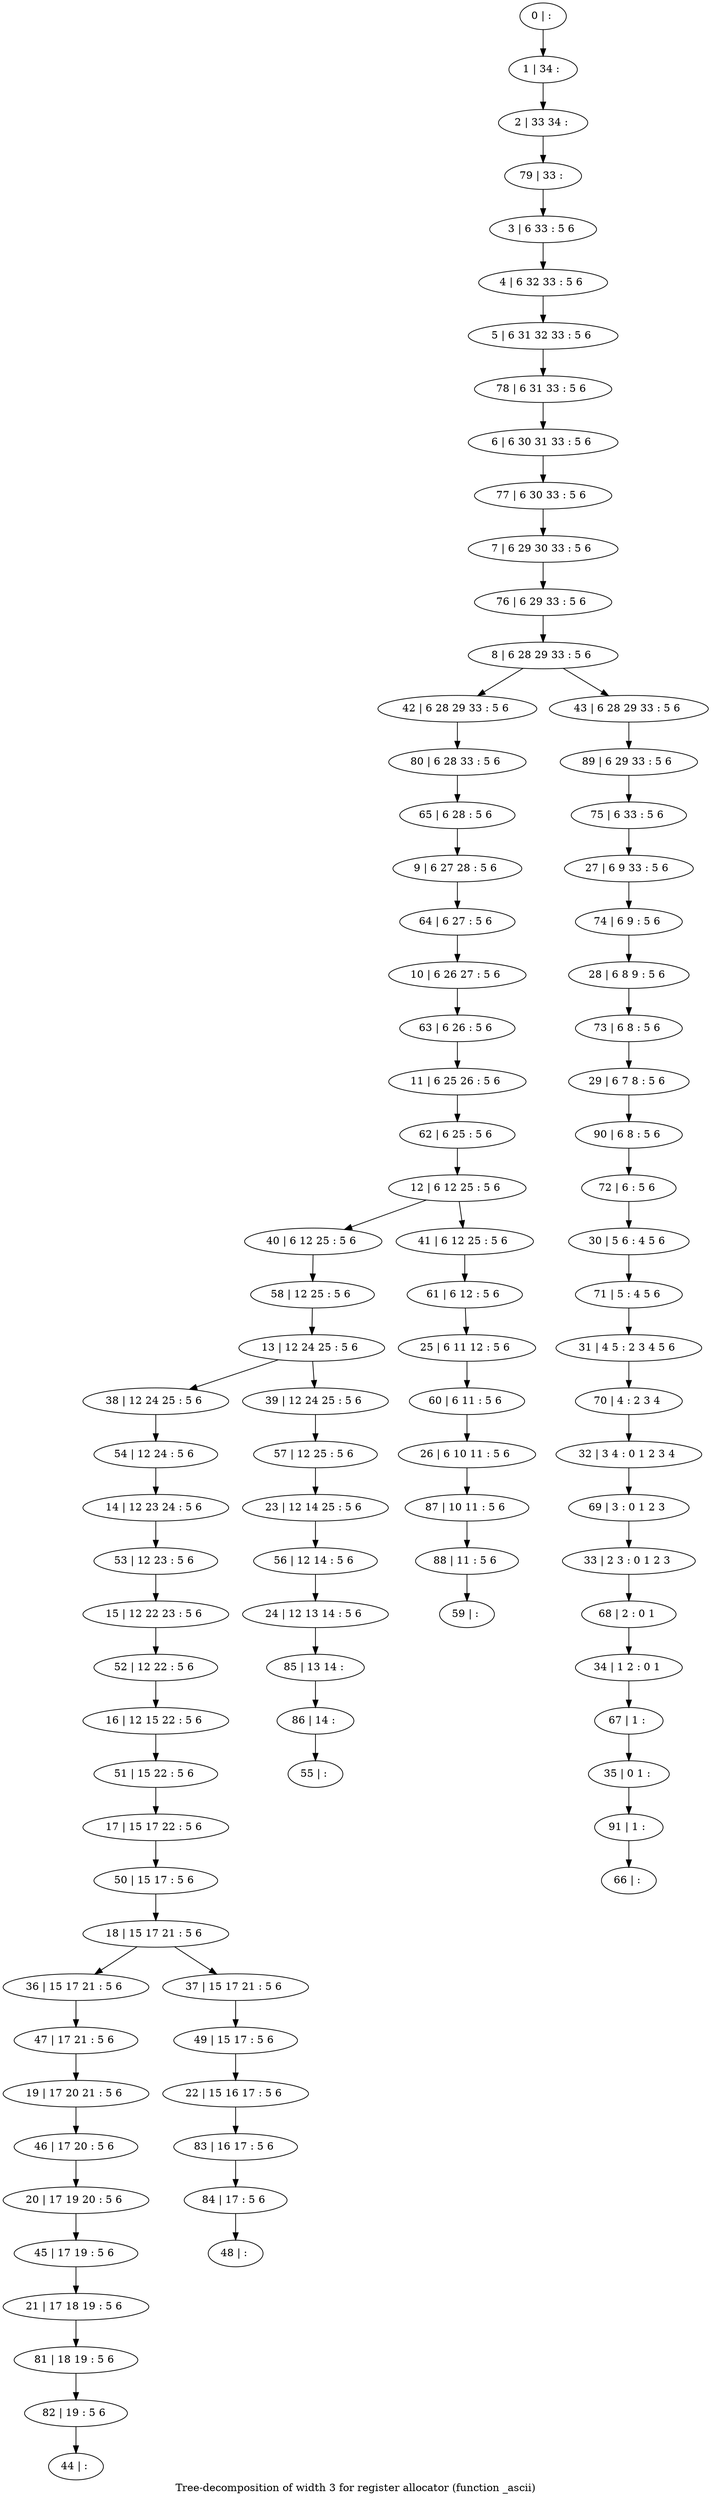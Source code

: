 digraph G {
graph [label="Tree-decomposition of width 3 for register allocator (function _ascii)"]
0[label="0 | : "];
1[label="1 | 34 : "];
2[label="2 | 33 34 : "];
3[label="3 | 6 33 : 5 6 "];
4[label="4 | 6 32 33 : 5 6 "];
5[label="5 | 6 31 32 33 : 5 6 "];
6[label="6 | 6 30 31 33 : 5 6 "];
7[label="7 | 6 29 30 33 : 5 6 "];
8[label="8 | 6 28 29 33 : 5 6 "];
9[label="9 | 6 27 28 : 5 6 "];
10[label="10 | 6 26 27 : 5 6 "];
11[label="11 | 6 25 26 : 5 6 "];
12[label="12 | 6 12 25 : 5 6 "];
13[label="13 | 12 24 25 : 5 6 "];
14[label="14 | 12 23 24 : 5 6 "];
15[label="15 | 12 22 23 : 5 6 "];
16[label="16 | 12 15 22 : 5 6 "];
17[label="17 | 15 17 22 : 5 6 "];
18[label="18 | 15 17 21 : 5 6 "];
19[label="19 | 17 20 21 : 5 6 "];
20[label="20 | 17 19 20 : 5 6 "];
21[label="21 | 17 18 19 : 5 6 "];
22[label="22 | 15 16 17 : 5 6 "];
23[label="23 | 12 14 25 : 5 6 "];
24[label="24 | 12 13 14 : 5 6 "];
25[label="25 | 6 11 12 : 5 6 "];
26[label="26 | 6 10 11 : 5 6 "];
27[label="27 | 6 9 33 : 5 6 "];
28[label="28 | 6 8 9 : 5 6 "];
29[label="29 | 6 7 8 : 5 6 "];
30[label="30 | 5 6 : 4 5 6 "];
31[label="31 | 4 5 : 2 3 4 5 6 "];
32[label="32 | 3 4 : 0 1 2 3 4 "];
33[label="33 | 2 3 : 0 1 2 3 "];
34[label="34 | 1 2 : 0 1 "];
35[label="35 | 0 1 : "];
36[label="36 | 15 17 21 : 5 6 "];
37[label="37 | 15 17 21 : 5 6 "];
38[label="38 | 12 24 25 : 5 6 "];
39[label="39 | 12 24 25 : 5 6 "];
40[label="40 | 6 12 25 : 5 6 "];
41[label="41 | 6 12 25 : 5 6 "];
42[label="42 | 6 28 29 33 : 5 6 "];
43[label="43 | 6 28 29 33 : 5 6 "];
44[label="44 | : "];
45[label="45 | 17 19 : 5 6 "];
46[label="46 | 17 20 : 5 6 "];
47[label="47 | 17 21 : 5 6 "];
48[label="48 | : "];
49[label="49 | 15 17 : 5 6 "];
50[label="50 | 15 17 : 5 6 "];
51[label="51 | 15 22 : 5 6 "];
52[label="52 | 12 22 : 5 6 "];
53[label="53 | 12 23 : 5 6 "];
54[label="54 | 12 24 : 5 6 "];
55[label="55 | : "];
56[label="56 | 12 14 : 5 6 "];
57[label="57 | 12 25 : 5 6 "];
58[label="58 | 12 25 : 5 6 "];
59[label="59 | : "];
60[label="60 | 6 11 : 5 6 "];
61[label="61 | 6 12 : 5 6 "];
62[label="62 | 6 25 : 5 6 "];
63[label="63 | 6 26 : 5 6 "];
64[label="64 | 6 27 : 5 6 "];
65[label="65 | 6 28 : 5 6 "];
66[label="66 | : "];
67[label="67 | 1 : "];
68[label="68 | 2 : 0 1 "];
69[label="69 | 3 : 0 1 2 3 "];
70[label="70 | 4 : 2 3 4 "];
71[label="71 | 5 : 4 5 6 "];
72[label="72 | 6 : 5 6 "];
73[label="73 | 6 8 : 5 6 "];
74[label="74 | 6 9 : 5 6 "];
75[label="75 | 6 33 : 5 6 "];
76[label="76 | 6 29 33 : 5 6 "];
77[label="77 | 6 30 33 : 5 6 "];
78[label="78 | 6 31 33 : 5 6 "];
79[label="79 | 33 : "];
80[label="80 | 6 28 33 : 5 6 "];
81[label="81 | 18 19 : 5 6 "];
82[label="82 | 19 : 5 6 "];
83[label="83 | 16 17 : 5 6 "];
84[label="84 | 17 : 5 6 "];
85[label="85 | 13 14 : "];
86[label="86 | 14 : "];
87[label="87 | 10 11 : 5 6 "];
88[label="88 | 11 : 5 6 "];
89[label="89 | 6 29 33 : 5 6 "];
90[label="90 | 6 8 : 5 6 "];
91[label="91 | 1 : "];
0->1 ;
1->2 ;
3->4 ;
4->5 ;
18->36 ;
18->37 ;
13->38 ;
13->39 ;
12->40 ;
12->41 ;
8->42 ;
8->43 ;
45->21 ;
20->45 ;
46->20 ;
19->46 ;
47->19 ;
36->47 ;
49->22 ;
37->49 ;
50->18 ;
17->50 ;
51->17 ;
16->51 ;
52->16 ;
15->52 ;
53->15 ;
14->53 ;
54->14 ;
38->54 ;
56->24 ;
23->56 ;
57->23 ;
39->57 ;
58->13 ;
40->58 ;
60->26 ;
25->60 ;
61->25 ;
41->61 ;
62->12 ;
11->62 ;
63->11 ;
10->63 ;
64->10 ;
9->64 ;
65->9 ;
67->35 ;
34->67 ;
68->34 ;
33->68 ;
69->33 ;
32->69 ;
70->32 ;
31->70 ;
71->31 ;
30->71 ;
72->30 ;
73->29 ;
28->73 ;
74->28 ;
27->74 ;
75->27 ;
76->8 ;
7->76 ;
77->7 ;
6->77 ;
78->6 ;
5->78 ;
79->3 ;
2->79 ;
80->65 ;
42->80 ;
21->81 ;
82->44 ;
81->82 ;
22->83 ;
84->48 ;
83->84 ;
24->85 ;
86->55 ;
85->86 ;
26->87 ;
88->59 ;
87->88 ;
89->75 ;
43->89 ;
90->72 ;
29->90 ;
91->66 ;
35->91 ;
}
